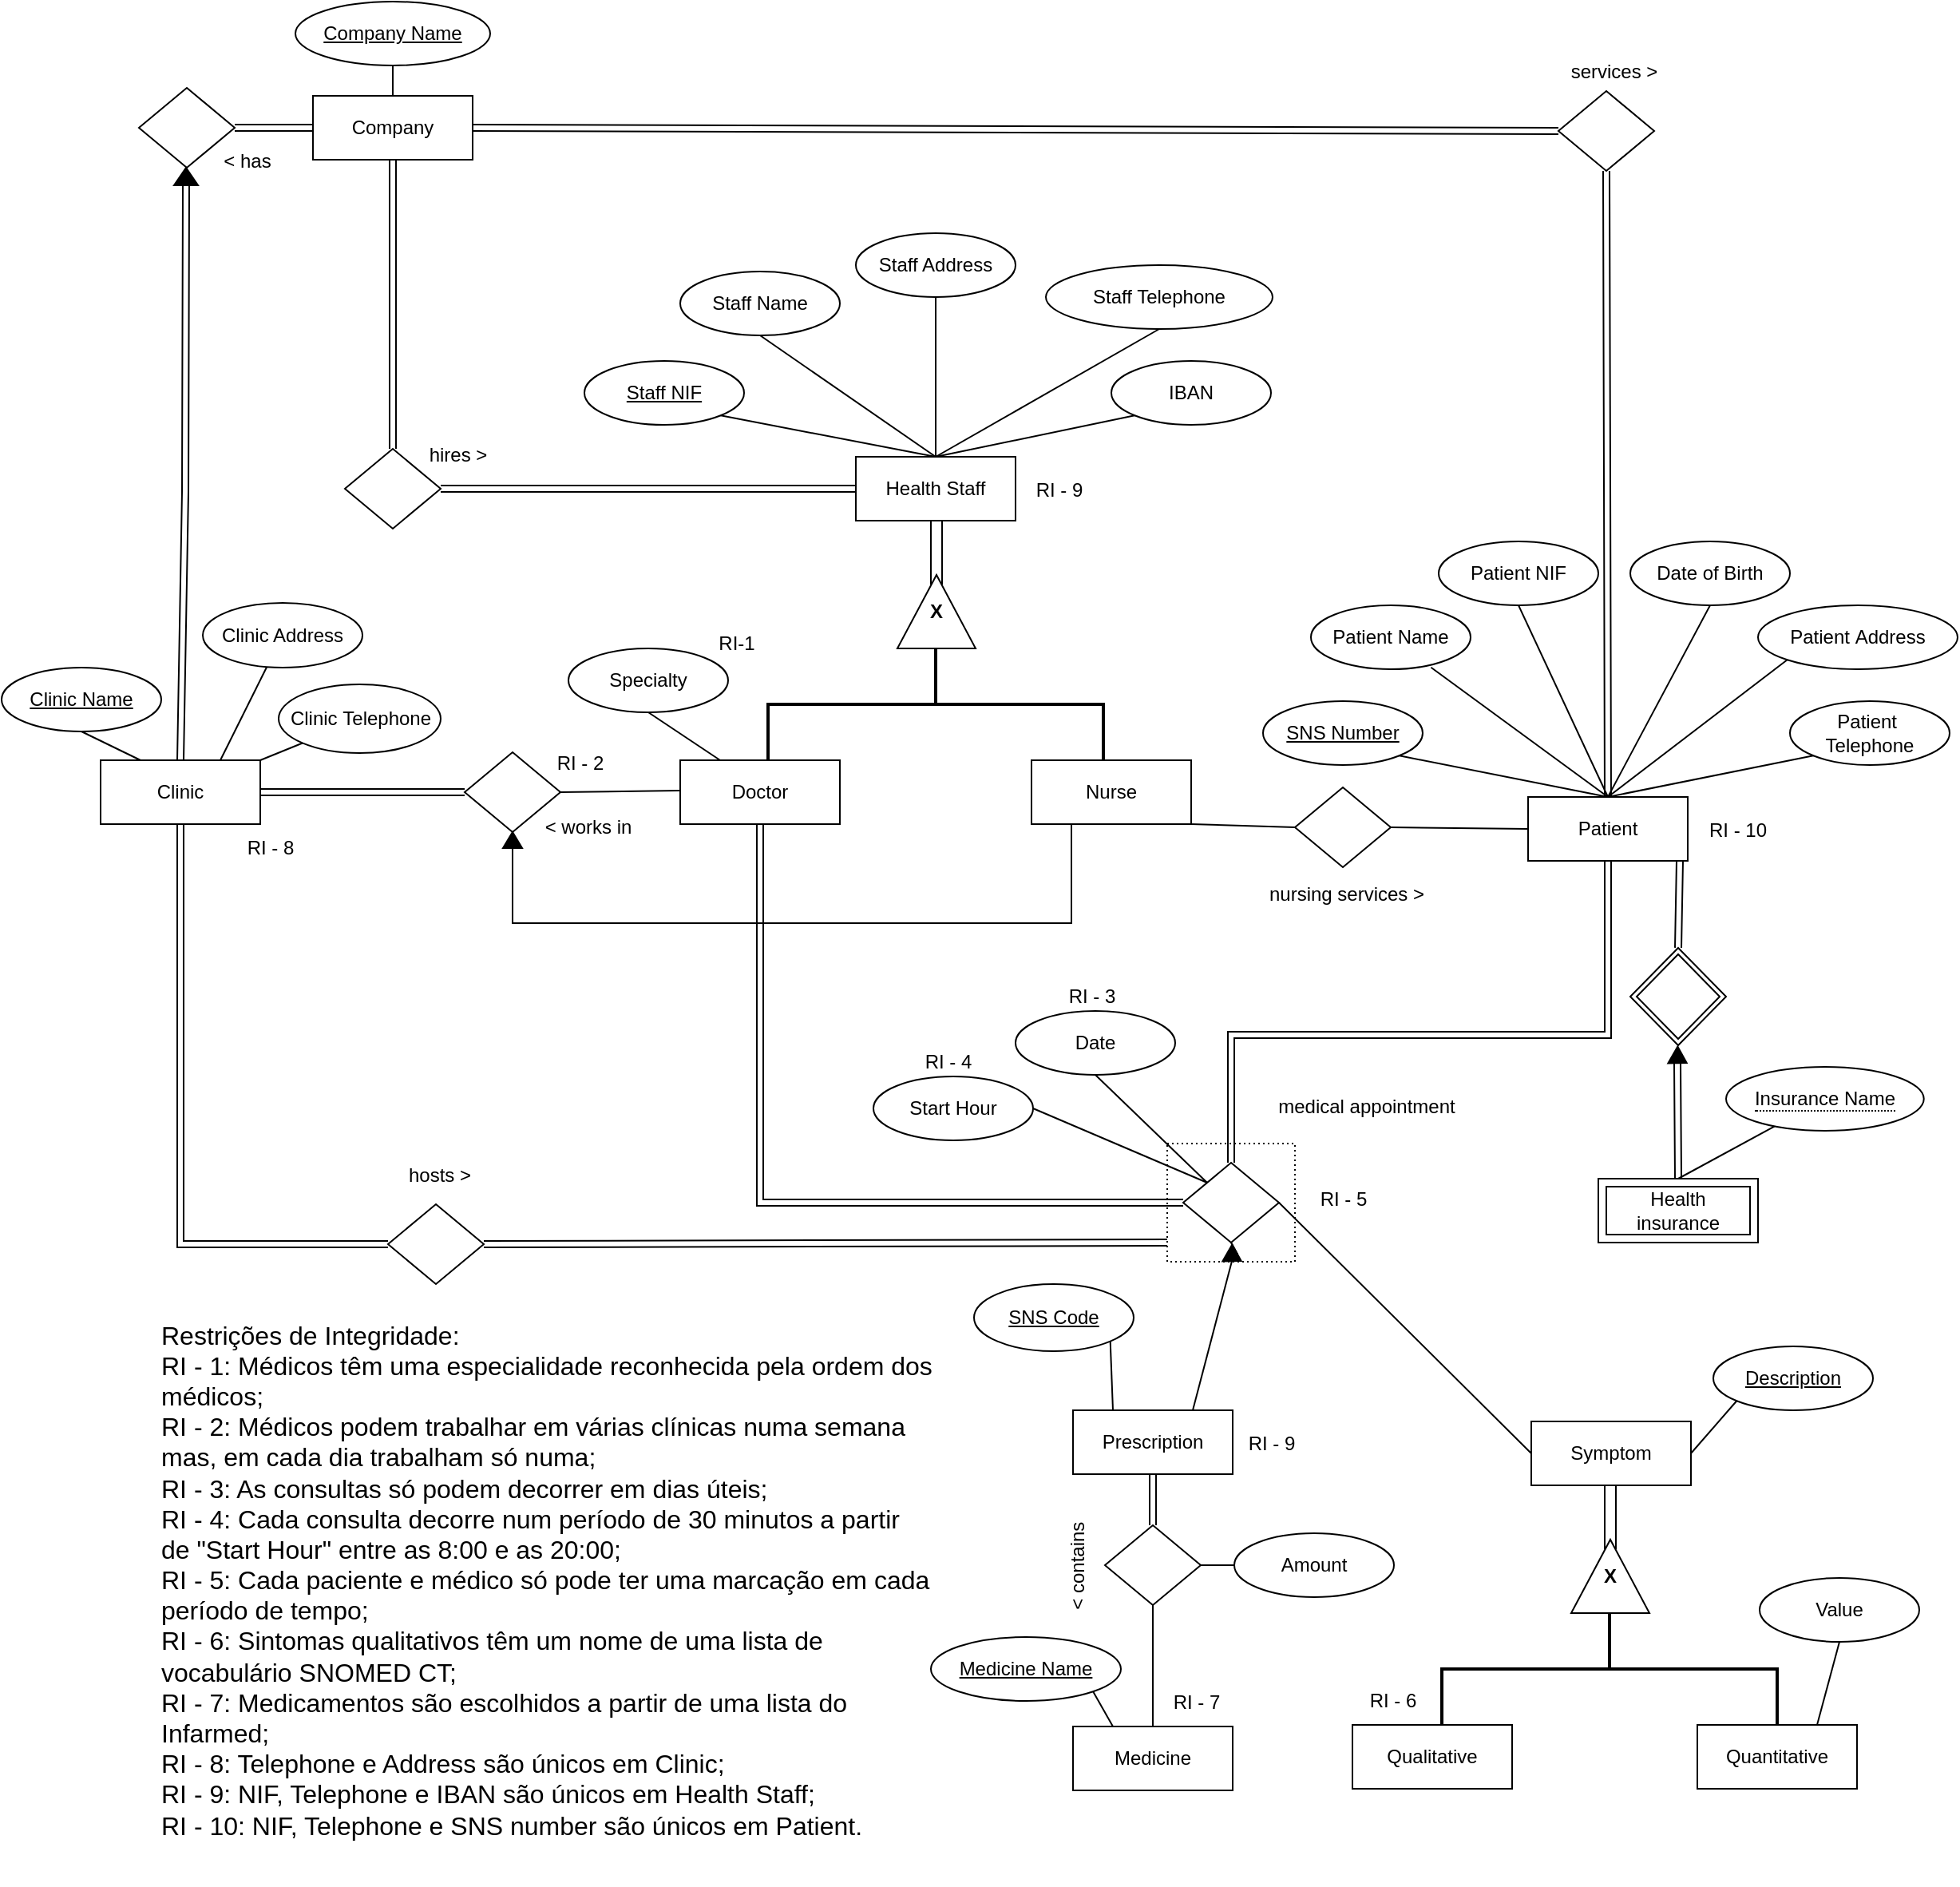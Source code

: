 <mxfile version="24.4.0" type="github">
  <diagram id="C5RBs43oDa-KdzZeNtuy" name="Page-1">
    <mxGraphModel dx="400" dy="665" grid="0" gridSize="10" guides="1" tooltips="1" connect="1" arrows="1" fold="1" page="0" pageScale="1" pageWidth="2336" pageHeight="1654" math="0" shadow="0">
      <root>
        <mxCell id="WIyWlLk6GJQsqaUBKTNV-0" />
        <mxCell id="WIyWlLk6GJQsqaUBKTNV-1" parent="WIyWlLk6GJQsqaUBKTNV-0" />
        <mxCell id="m9jgLpb1DIKgx4cPur0r-12" value="Clinic" style="whiteSpace=wrap;html=1;align=center;" parent="WIyWlLk6GJQsqaUBKTNV-1" vertex="1">
          <mxGeometry x="1082" y="488" width="100" height="40" as="geometry" />
        </mxCell>
        <mxCell id="m9jgLpb1DIKgx4cPur0r-13" value="" style="endArrow=none;html=1;rounded=0;exitX=1;exitY=0;exitDx=0;exitDy=0;entryX=0;entryY=1;entryDx=0;entryDy=0;" parent="WIyWlLk6GJQsqaUBKTNV-1" source="m9jgLpb1DIKgx4cPur0r-12" target="m9jgLpb1DIKgx4cPur0r-14" edge="1">
          <mxGeometry relative="1" as="geometry">
            <mxPoint x="1195" y="583" as="sourcePoint" />
            <mxPoint x="1265" y="583" as="targetPoint" />
          </mxGeometry>
        </mxCell>
        <mxCell id="m9jgLpb1DIKgx4cPur0r-14" value="Clinic&amp;nbsp;&lt;span style=&quot;background-color: initial;&quot;&gt;Telephone&lt;/span&gt;" style="ellipse;whiteSpace=wrap;html=1;align=center;" parent="WIyWlLk6GJQsqaUBKTNV-1" vertex="1">
          <mxGeometry x="1193.5" y="440.5" width="101.5" height="43" as="geometry" />
        </mxCell>
        <mxCell id="m9jgLpb1DIKgx4cPur0r-15" value="" style="endArrow=none;html=1;rounded=0;exitX=0.75;exitY=0;exitDx=0;exitDy=0;" parent="WIyWlLk6GJQsqaUBKTNV-1" source="m9jgLpb1DIKgx4cPur0r-12" target="m9jgLpb1DIKgx4cPur0r-16" edge="1">
          <mxGeometry relative="1" as="geometry">
            <mxPoint x="1125" y="633" as="sourcePoint" />
            <mxPoint x="1205" y="573" as="targetPoint" />
          </mxGeometry>
        </mxCell>
        <mxCell id="m9jgLpb1DIKgx4cPur0r-16" value="Clinic Address" style="ellipse;whiteSpace=wrap;html=1;align=center;" parent="WIyWlLk6GJQsqaUBKTNV-1" vertex="1">
          <mxGeometry x="1146" y="389.5" width="100" height="40.5" as="geometry" />
        </mxCell>
        <mxCell id="m9jgLpb1DIKgx4cPur0r-17" value="&lt;u&gt;Clinic Name&lt;/u&gt;" style="ellipse;whiteSpace=wrap;html=1;align=center;" parent="WIyWlLk6GJQsqaUBKTNV-1" vertex="1">
          <mxGeometry x="1020" y="430" width="100" height="40" as="geometry" />
        </mxCell>
        <mxCell id="m9jgLpb1DIKgx4cPur0r-18" value="" style="endArrow=none;html=1;rounded=0;entryX=0.5;entryY=1;entryDx=0;entryDy=0;exitX=0.25;exitY=0;exitDx=0;exitDy=0;" parent="WIyWlLk6GJQsqaUBKTNV-1" source="m9jgLpb1DIKgx4cPur0r-12" target="m9jgLpb1DIKgx4cPur0r-17" edge="1">
          <mxGeometry relative="1" as="geometry">
            <mxPoint x="1105" y="488" as="sourcePoint" />
            <mxPoint x="1063" y="471" as="targetPoint" />
          </mxGeometry>
        </mxCell>
        <mxCell id="m9jgLpb1DIKgx4cPur0r-20" value="Health Staff" style="whiteSpace=wrap;html=1;align=center;" parent="WIyWlLk6GJQsqaUBKTNV-1" vertex="1">
          <mxGeometry x="1555" y="298" width="100" height="40" as="geometry" />
        </mxCell>
        <mxCell id="m9jgLpb1DIKgx4cPur0r-22" value="" style="endArrow=none;html=1;rounded=0;exitX=1;exitY=1;exitDx=0;exitDy=0;entryX=0.5;entryY=0;entryDx=0;entryDy=0;" parent="WIyWlLk6GJQsqaUBKTNV-1" source="m9jgLpb1DIKgx4cPur0r-27" target="m9jgLpb1DIKgx4cPur0r-20" edge="1">
          <mxGeometry relative="1" as="geometry">
            <mxPoint x="1480.355" y="242.142" as="sourcePoint" />
            <mxPoint x="1845" y="148" as="targetPoint" />
          </mxGeometry>
        </mxCell>
        <mxCell id="m9jgLpb1DIKgx4cPur0r-23" value="Staff Name" style="ellipse;whiteSpace=wrap;html=1;align=center;" parent="WIyWlLk6GJQsqaUBKTNV-1" vertex="1">
          <mxGeometry x="1445" y="182" width="100" height="40" as="geometry" />
        </mxCell>
        <mxCell id="m9jgLpb1DIKgx4cPur0r-24" value="Staff Address" style="ellipse;whiteSpace=wrap;html=1;align=center;" parent="WIyWlLk6GJQsqaUBKTNV-1" vertex="1">
          <mxGeometry x="1555" y="158" width="100" height="40" as="geometry" />
        </mxCell>
        <mxCell id="m9jgLpb1DIKgx4cPur0r-25" value="Staff Telephone" style="ellipse;whiteSpace=wrap;html=1;align=center;" parent="WIyWlLk6GJQsqaUBKTNV-1" vertex="1">
          <mxGeometry x="1674" y="178" width="142" height="40" as="geometry" />
        </mxCell>
        <mxCell id="m9jgLpb1DIKgx4cPur0r-26" value="IBAN" style="ellipse;whiteSpace=wrap;html=1;align=center;" parent="WIyWlLk6GJQsqaUBKTNV-1" vertex="1">
          <mxGeometry x="1715" y="238" width="100" height="40" as="geometry" />
        </mxCell>
        <mxCell id="m9jgLpb1DIKgx4cPur0r-27" value="Staff NIF" style="ellipse;whiteSpace=wrap;html=1;align=center;fontStyle=4;" parent="WIyWlLk6GJQsqaUBKTNV-1" vertex="1">
          <mxGeometry x="1385" y="238" width="100" height="40" as="geometry" />
        </mxCell>
        <mxCell id="m9jgLpb1DIKgx4cPur0r-29" value="" style="endArrow=none;html=1;rounded=0;exitX=0.5;exitY=1;exitDx=0;exitDy=0;entryX=0.5;entryY=0;entryDx=0;entryDy=0;" parent="WIyWlLk6GJQsqaUBKTNV-1" source="m9jgLpb1DIKgx4cPur0r-23" target="m9jgLpb1DIKgx4cPur0r-20" edge="1">
          <mxGeometry relative="1" as="geometry">
            <mxPoint x="1515" y="257.38" as="sourcePoint" />
            <mxPoint x="1675" y="257.38" as="targetPoint" />
          </mxGeometry>
        </mxCell>
        <mxCell id="m9jgLpb1DIKgx4cPur0r-30" value="" style="endArrow=none;html=1;rounded=0;exitX=0.5;exitY=1;exitDx=0;exitDy=0;entryX=0.5;entryY=0;entryDx=0;entryDy=0;" parent="WIyWlLk6GJQsqaUBKTNV-1" source="m9jgLpb1DIKgx4cPur0r-24" target="m9jgLpb1DIKgx4cPur0r-20" edge="1">
          <mxGeometry relative="1" as="geometry">
            <mxPoint x="1685" y="148" as="sourcePoint" />
            <mxPoint x="1845" y="148" as="targetPoint" />
          </mxGeometry>
        </mxCell>
        <mxCell id="m9jgLpb1DIKgx4cPur0r-31" value="" style="endArrow=none;html=1;rounded=0;exitX=0;exitY=1;exitDx=0;exitDy=0;entryX=0.5;entryY=0;entryDx=0;entryDy=0;" parent="WIyWlLk6GJQsqaUBKTNV-1" source="m9jgLpb1DIKgx4cPur0r-26" target="m9jgLpb1DIKgx4cPur0r-20" edge="1">
          <mxGeometry relative="1" as="geometry">
            <mxPoint x="1685" y="148" as="sourcePoint" />
            <mxPoint x="1845" y="148" as="targetPoint" />
          </mxGeometry>
        </mxCell>
        <mxCell id="m9jgLpb1DIKgx4cPur0r-32" value="" style="endArrow=none;html=1;rounded=0;exitX=0.5;exitY=1;exitDx=0;exitDy=0;entryX=0.5;entryY=0;entryDx=0;entryDy=0;" parent="WIyWlLk6GJQsqaUBKTNV-1" source="m9jgLpb1DIKgx4cPur0r-25" target="m9jgLpb1DIKgx4cPur0r-20" edge="1">
          <mxGeometry relative="1" as="geometry">
            <mxPoint x="1685" y="148" as="sourcePoint" />
            <mxPoint x="1845" y="148" as="targetPoint" />
          </mxGeometry>
        </mxCell>
        <mxCell id="m9jgLpb1DIKgx4cPur0r-33" style="edgeStyle=orthogonalEdgeStyle;rounded=0;orthogonalLoop=1;jettySize=auto;html=1;exitX=0.5;exitY=1;exitDx=0;exitDy=0;" parent="WIyWlLk6GJQsqaUBKTNV-1" source="m9jgLpb1DIKgx4cPur0r-26" target="m9jgLpb1DIKgx4cPur0r-26" edge="1">
          <mxGeometry relative="1" as="geometry" />
        </mxCell>
        <mxCell id="m9jgLpb1DIKgx4cPur0r-51" value="" style="endArrow=none;html=1;rounded=0;" parent="WIyWlLk6GJQsqaUBKTNV-1" edge="1">
          <mxGeometry relative="1" as="geometry">
            <mxPoint x="1609" y="338" as="sourcePoint" />
            <mxPoint x="1609" y="378" as="targetPoint" />
          </mxGeometry>
        </mxCell>
        <mxCell id="m9jgLpb1DIKgx4cPur0r-52" value="" style="endArrow=none;html=1;rounded=0;" parent="WIyWlLk6GJQsqaUBKTNV-1" edge="1">
          <mxGeometry relative="1" as="geometry">
            <mxPoint x="1602" y="338" as="sourcePoint" />
            <mxPoint x="1602" y="378" as="targetPoint" />
          </mxGeometry>
        </mxCell>
        <mxCell id="m9jgLpb1DIKgx4cPur0r-53" value="&lt;b&gt;X&lt;/b&gt;" style="triangle;whiteSpace=wrap;html=1;dashed=0;direction=north;labelPosition=center;verticalLabelPosition=middle;align=center;verticalAlign=middle;horizontal=1;" parent="WIyWlLk6GJQsqaUBKTNV-1" vertex="1">
          <mxGeometry x="1581" y="372" width="49" height="46" as="geometry" />
        </mxCell>
        <mxCell id="m9jgLpb1DIKgx4cPur0r-54" value="" style="strokeWidth=2;html=1;shape=mxgraph.flowchart.annotation_2;align=left;labelPosition=right;pointerEvents=1;direction=south;" parent="WIyWlLk6GJQsqaUBKTNV-1" vertex="1">
          <mxGeometry x="1500" y="418" width="210" height="70" as="geometry" />
        </mxCell>
        <mxCell id="m9jgLpb1DIKgx4cPur0r-55" value="Patient" style="whiteSpace=wrap;html=1;align=center;" parent="WIyWlLk6GJQsqaUBKTNV-1" vertex="1">
          <mxGeometry x="1976" y="511" width="100" height="40" as="geometry" />
        </mxCell>
        <mxCell id="m9jgLpb1DIKgx4cPur0r-57" value="SNS Number" style="ellipse;whiteSpace=wrap;html=1;align=center;fontStyle=4;" parent="WIyWlLk6GJQsqaUBKTNV-1" vertex="1">
          <mxGeometry x="1810" y="451" width="100" height="40" as="geometry" />
        </mxCell>
        <mxCell id="m9jgLpb1DIKgx4cPur0r-58" value="Patient Name" style="ellipse;whiteSpace=wrap;html=1;align=center;" parent="WIyWlLk6GJQsqaUBKTNV-1" vertex="1">
          <mxGeometry x="1840" y="391" width="100" height="40" as="geometry" />
        </mxCell>
        <mxCell id="m9jgLpb1DIKgx4cPur0r-59" value="Patient NIF" style="ellipse;whiteSpace=wrap;html=1;align=center;" parent="WIyWlLk6GJQsqaUBKTNV-1" vertex="1">
          <mxGeometry x="1920" y="351" width="100" height="40" as="geometry" />
        </mxCell>
        <mxCell id="m9jgLpb1DIKgx4cPur0r-60" value="Date of Birth" style="ellipse;whiteSpace=wrap;html=1;align=center;" parent="WIyWlLk6GJQsqaUBKTNV-1" vertex="1">
          <mxGeometry x="2040" y="351" width="100" height="40" as="geometry" />
        </mxCell>
        <mxCell id="m9jgLpb1DIKgx4cPur0r-61" value="Patient&amp;nbsp;&lt;span style=&quot;background-color: initial;&quot;&gt;Address&lt;/span&gt;" style="ellipse;whiteSpace=wrap;html=1;align=center;" parent="WIyWlLk6GJQsqaUBKTNV-1" vertex="1">
          <mxGeometry x="2120" y="391" width="125" height="40" as="geometry" />
        </mxCell>
        <mxCell id="m9jgLpb1DIKgx4cPur0r-62" value="Patient&amp;nbsp;&lt;div&gt;Telephone&lt;/div&gt;" style="ellipse;whiteSpace=wrap;html=1;align=center;" parent="WIyWlLk6GJQsqaUBKTNV-1" vertex="1">
          <mxGeometry x="2140" y="451" width="100" height="40" as="geometry" />
        </mxCell>
        <mxCell id="m9jgLpb1DIKgx4cPur0r-63" value="" style="endArrow=none;html=1;rounded=0;exitX=1;exitY=1;exitDx=0;exitDy=0;entryX=0.5;entryY=0;entryDx=0;entryDy=0;" parent="WIyWlLk6GJQsqaUBKTNV-1" source="m9jgLpb1DIKgx4cPur0r-57" target="m9jgLpb1DIKgx4cPur0r-55" edge="1">
          <mxGeometry relative="1" as="geometry">
            <mxPoint x="1905.355" y="485.142" as="sourcePoint" />
            <mxPoint x="2020" y="391" as="targetPoint" />
          </mxGeometry>
        </mxCell>
        <mxCell id="m9jgLpb1DIKgx4cPur0r-64" value="" style="endArrow=none;html=1;rounded=0;exitX=0.752;exitY=0.972;exitDx=0;exitDy=0;exitPerimeter=0;entryX=0.5;entryY=0;entryDx=0;entryDy=0;" parent="WIyWlLk6GJQsqaUBKTNV-1" source="m9jgLpb1DIKgx4cPur0r-58" target="m9jgLpb1DIKgx4cPur0r-55" edge="1">
          <mxGeometry relative="1" as="geometry">
            <mxPoint x="1860" y="391" as="sourcePoint" />
            <mxPoint x="2020" y="391" as="targetPoint" />
          </mxGeometry>
        </mxCell>
        <mxCell id="m9jgLpb1DIKgx4cPur0r-65" value="" style="endArrow=none;html=1;rounded=0;exitX=0.5;exitY=1;exitDx=0;exitDy=0;entryX=0.5;entryY=0;entryDx=0;entryDy=0;" parent="WIyWlLk6GJQsqaUBKTNV-1" source="m9jgLpb1DIKgx4cPur0r-59" target="m9jgLpb1DIKgx4cPur0r-55" edge="1">
          <mxGeometry relative="1" as="geometry">
            <mxPoint x="1860" y="391" as="sourcePoint" />
            <mxPoint x="2020" y="391" as="targetPoint" />
          </mxGeometry>
        </mxCell>
        <mxCell id="m9jgLpb1DIKgx4cPur0r-66" value="" style="endArrow=none;html=1;rounded=0;exitX=0.5;exitY=1;exitDx=0;exitDy=0;entryX=0.5;entryY=0;entryDx=0;entryDy=0;" parent="WIyWlLk6GJQsqaUBKTNV-1" source="m9jgLpb1DIKgx4cPur0r-60" target="m9jgLpb1DIKgx4cPur0r-55" edge="1">
          <mxGeometry relative="1" as="geometry">
            <mxPoint x="1860" y="391" as="sourcePoint" />
            <mxPoint x="2020" y="391" as="targetPoint" />
          </mxGeometry>
        </mxCell>
        <mxCell id="m9jgLpb1DIKgx4cPur0r-69" value="" style="endArrow=none;html=1;rounded=0;entryX=0;entryY=1;entryDx=0;entryDy=0;exitX=0.5;exitY=0;exitDx=0;exitDy=0;" parent="WIyWlLk6GJQsqaUBKTNV-1" source="m9jgLpb1DIKgx4cPur0r-55" target="m9jgLpb1DIKgx4cPur0r-61" edge="1">
          <mxGeometry relative="1" as="geometry">
            <mxPoint x="1860" y="391" as="sourcePoint" />
            <mxPoint x="2020" y="391" as="targetPoint" />
          </mxGeometry>
        </mxCell>
        <mxCell id="m9jgLpb1DIKgx4cPur0r-70" value="" style="endArrow=none;html=1;rounded=0;entryX=0;entryY=1;entryDx=0;entryDy=0;exitX=0.5;exitY=0;exitDx=0;exitDy=0;" parent="WIyWlLk6GJQsqaUBKTNV-1" source="m9jgLpb1DIKgx4cPur0r-55" target="m9jgLpb1DIKgx4cPur0r-62" edge="1">
          <mxGeometry relative="1" as="geometry">
            <mxPoint x="1860" y="391" as="sourcePoint" />
            <mxPoint x="2020" y="391" as="targetPoint" />
          </mxGeometry>
        </mxCell>
        <mxCell id="Ug5Aab7L-ogycdvRvUgF-2" value="Doctor" style="whiteSpace=wrap;html=1;align=center;" parent="WIyWlLk6GJQsqaUBKTNV-1" vertex="1">
          <mxGeometry x="1445" y="488" width="100" height="40" as="geometry" />
        </mxCell>
        <mxCell id="Ug5Aab7L-ogycdvRvUgF-3" value="Specialty" style="ellipse;whiteSpace=wrap;html=1;align=center;" parent="WIyWlLk6GJQsqaUBKTNV-1" vertex="1">
          <mxGeometry x="1375" y="418" width="100" height="40" as="geometry" />
        </mxCell>
        <mxCell id="Ug5Aab7L-ogycdvRvUgF-5" value="" style="endArrow=none;html=1;rounded=0;exitX=0.5;exitY=1;exitDx=0;exitDy=0;entryX=0.25;entryY=0;entryDx=0;entryDy=0;" parent="WIyWlLk6GJQsqaUBKTNV-1" source="Ug5Aab7L-ogycdvRvUgF-3" target="Ug5Aab7L-ogycdvRvUgF-2" edge="1">
          <mxGeometry relative="1" as="geometry">
            <mxPoint x="1685" y="397" as="sourcePoint" />
            <mxPoint x="1845" y="397" as="targetPoint" />
          </mxGeometry>
        </mxCell>
        <mxCell id="Ug5Aab7L-ogycdvRvUgF-6" value="Nurse" style="whiteSpace=wrap;html=1;align=center;" parent="WIyWlLk6GJQsqaUBKTNV-1" vertex="1">
          <mxGeometry x="1665" y="488" width="100" height="40" as="geometry" />
        </mxCell>
        <mxCell id="wnzAmotindl1bWf6jCQL-2" value="" style="endArrow=none;html=1;rounded=0;exitX=0.5;exitY=0;exitDx=0;exitDy=0;" parent="WIyWlLk6GJQsqaUBKTNV-1" source="wnzAmotindl1bWf6jCQL-3" target="wnzAmotindl1bWf6jCQL-4" edge="1">
          <mxGeometry relative="1" as="geometry">
            <mxPoint x="2276.13" y="693.301" as="sourcePoint" />
            <mxPoint x="2330.728" y="678.213" as="targetPoint" />
          </mxGeometry>
        </mxCell>
        <mxCell id="wnzAmotindl1bWf6jCQL-3" value="Health insurance" style="shape=ext;margin=3;double=1;whiteSpace=wrap;html=1;align=center;" parent="WIyWlLk6GJQsqaUBKTNV-1" vertex="1">
          <mxGeometry x="2020" y="750" width="100" height="40" as="geometry" />
        </mxCell>
        <mxCell id="wnzAmotindl1bWf6jCQL-4" value="&lt;span style=&quot;border-bottom: 1px dotted&quot;&gt;Insurance Name&lt;br&gt;&lt;/span&gt;" style="ellipse;whiteSpace=wrap;html=1;align=center;" parent="WIyWlLk6GJQsqaUBKTNV-1" vertex="1">
          <mxGeometry x="2100" y="680" width="123.87" height="40" as="geometry" />
        </mxCell>
        <mxCell id="wnzAmotindl1bWf6jCQL-17" value="&lt;div&gt;Company Name&lt;/div&gt;" style="ellipse;whiteSpace=wrap;html=1;align=center;fontStyle=4;" parent="WIyWlLk6GJQsqaUBKTNV-1" vertex="1">
          <mxGeometry x="1204" y="13" width="122" height="40" as="geometry" />
        </mxCell>
        <mxCell id="wnzAmotindl1bWf6jCQL-19" value="" style="endArrow=none;html=1;rounded=0;exitX=0.5;exitY=1;exitDx=0;exitDy=0;entryX=0.5;entryY=0;entryDx=0;entryDy=0;" parent="WIyWlLk6GJQsqaUBKTNV-1" source="wnzAmotindl1bWf6jCQL-17" target="Ug5Aab7L-ogycdvRvUgF-1" edge="1">
          <mxGeometry relative="1" as="geometry">
            <mxPoint x="1137" y="94" as="sourcePoint" />
            <mxPoint x="1145" y="84" as="targetPoint" />
          </mxGeometry>
        </mxCell>
        <mxCell id="B4XKHxUm8b0waW_bjwol-3" value="" style="shape=rhombus;html=1;dashed=0;whiteSpace=wrap;perimeter=rhombusPerimeter;" parent="WIyWlLk6GJQsqaUBKTNV-1" vertex="1">
          <mxGeometry x="1106" y="67" width="60" height="50" as="geometry" />
        </mxCell>
        <mxCell id="B4XKHxUm8b0waW_bjwol-4" value="&amp;lt; has" style="text;strokeColor=none;align=center;fillColor=none;html=1;verticalAlign=middle;whiteSpace=wrap;rounded=0;" parent="WIyWlLk6GJQsqaUBKTNV-1" vertex="1">
          <mxGeometry x="1144" y="98" width="60" height="30" as="geometry" />
        </mxCell>
        <mxCell id="B4XKHxUm8b0waW_bjwol-6" value="" style="shape=rhombus;html=1;dashed=0;whiteSpace=wrap;perimeter=rhombusPerimeter;" parent="WIyWlLk6GJQsqaUBKTNV-1" vertex="1">
          <mxGeometry x="1235" y="293" width="60" height="50" as="geometry" />
        </mxCell>
        <mxCell id="B4XKHxUm8b0waW_bjwol-10" value="hires &amp;gt;" style="text;strokeColor=none;align=center;fillColor=none;html=1;verticalAlign=middle;whiteSpace=wrap;rounded=0;" parent="WIyWlLk6GJQsqaUBKTNV-1" vertex="1">
          <mxGeometry x="1276" y="282" width="60" height="30" as="geometry" />
        </mxCell>
        <mxCell id="B4XKHxUm8b0waW_bjwol-12" value="" style="endArrow=none;html=1;rounded=0;entryX=1;entryY=1;entryDx=0;entryDy=0;exitX=0;exitY=0.5;exitDx=0;exitDy=0;" parent="WIyWlLk6GJQsqaUBKTNV-1" source="B4XKHxUm8b0waW_bjwol-21" target="Ug5Aab7L-ogycdvRvUgF-6" edge="1">
          <mxGeometry relative="1" as="geometry">
            <mxPoint x="1669" y="600" as="sourcePoint" />
            <mxPoint x="1666" y="538" as="targetPoint" />
            <Array as="points" />
          </mxGeometry>
        </mxCell>
        <mxCell id="B4XKHxUm8b0waW_bjwol-13" value="" style="endArrow=none;html=1;rounded=0;exitX=1;exitY=0.5;exitDx=0;exitDy=0;" parent="WIyWlLk6GJQsqaUBKTNV-1" source="Ug5Aab7L-ogycdvRvUgF-1" edge="1">
          <mxGeometry relative="1" as="geometry">
            <mxPoint x="1265" y="764" as="sourcePoint" />
            <mxPoint x="1245" y="94" as="targetPoint" />
          </mxGeometry>
        </mxCell>
        <mxCell id="B4XKHxUm8b0waW_bjwol-15" value="" style="shape=rhombus;html=1;dashed=0;whiteSpace=wrap;perimeter=rhombusPerimeter;" parent="WIyWlLk6GJQsqaUBKTNV-1" vertex="1">
          <mxGeometry x="1995" y="69" width="60" height="50" as="geometry" />
        </mxCell>
        <mxCell id="B4XKHxUm8b0waW_bjwol-18" value="services &amp;gt;" style="text;strokeColor=none;align=center;fillColor=none;html=1;verticalAlign=middle;whiteSpace=wrap;rounded=0;" parent="WIyWlLk6GJQsqaUBKTNV-1" vertex="1">
          <mxGeometry x="2000" y="42" width="60" height="30" as="geometry" />
        </mxCell>
        <mxCell id="B4XKHxUm8b0waW_bjwol-20" value="" style="endArrow=none;html=1;rounded=0;entryX=0;entryY=0.5;entryDx=0;entryDy=0;exitX=1;exitY=0.5;exitDx=0;exitDy=0;" parent="WIyWlLk6GJQsqaUBKTNV-1" source="B4XKHxUm8b0waW_bjwol-21" target="m9jgLpb1DIKgx4cPur0r-55" edge="1">
          <mxGeometry relative="1" as="geometry">
            <mxPoint x="2297" y="571" as="sourcePoint" />
            <mxPoint x="1943" y="522" as="targetPoint" />
            <Array as="points" />
          </mxGeometry>
        </mxCell>
        <mxCell id="B4XKHxUm8b0waW_bjwol-21" value="" style="shape=rhombus;html=1;dashed=0;whiteSpace=wrap;perimeter=rhombusPerimeter;" parent="WIyWlLk6GJQsqaUBKTNV-1" vertex="1">
          <mxGeometry x="1830" y="505" width="60" height="50" as="geometry" />
        </mxCell>
        <mxCell id="B4XKHxUm8b0waW_bjwol-22" value="nursing services &amp;gt;" style="text;strokeColor=none;align=center;fillColor=none;html=1;verticalAlign=middle;whiteSpace=wrap;rounded=0;" parent="WIyWlLk6GJQsqaUBKTNV-1" vertex="1">
          <mxGeometry x="1807" y="557" width="111" height="30" as="geometry" />
        </mxCell>
        <mxCell id="B4XKHxUm8b0waW_bjwol-23" value="" style="shape=rhombus;html=1;dashed=0;whiteSpace=wrap;perimeter=rhombusPerimeter;" parent="WIyWlLk6GJQsqaUBKTNV-1" vertex="1">
          <mxGeometry x="1760" y="740" width="60" height="50" as="geometry" />
        </mxCell>
        <mxCell id="B4XKHxUm8b0waW_bjwol-25" value="" style="endArrow=none;html=1;rounded=0;exitX=1;exitY=0.5;exitDx=0;exitDy=0;entryX=0;entryY=0.5;entryDx=0;entryDy=0;" parent="WIyWlLk6GJQsqaUBKTNV-1" source="B4XKHxUm8b0waW_bjwol-23" target="B4XKHxUm8b0waW_bjwol-26" edge="1">
          <mxGeometry relative="1" as="geometry">
            <mxPoint x="1740" y="850" as="sourcePoint" />
            <mxPoint x="2280" y="765" as="targetPoint" />
            <Array as="points" />
          </mxGeometry>
        </mxCell>
        <mxCell id="B4XKHxUm8b0waW_bjwol-26" value="Symptom" style="whiteSpace=wrap;html=1;align=center;" parent="WIyWlLk6GJQsqaUBKTNV-1" vertex="1">
          <mxGeometry x="1978" y="902" width="100" height="40" as="geometry" />
        </mxCell>
        <mxCell id="B4XKHxUm8b0waW_bjwol-27" value="" style="endArrow=none;html=1;rounded=0;" parent="WIyWlLk6GJQsqaUBKTNV-1" edge="1">
          <mxGeometry relative="1" as="geometry">
            <mxPoint x="2031" y="942" as="sourcePoint" />
            <mxPoint x="2031" y="982" as="targetPoint" />
          </mxGeometry>
        </mxCell>
        <mxCell id="B4XKHxUm8b0waW_bjwol-28" value="" style="endArrow=none;html=1;rounded=0;" parent="WIyWlLk6GJQsqaUBKTNV-1" edge="1">
          <mxGeometry relative="1" as="geometry">
            <mxPoint x="2024" y="942" as="sourcePoint" />
            <mxPoint x="2024" y="982" as="targetPoint" />
          </mxGeometry>
        </mxCell>
        <mxCell id="B4XKHxUm8b0waW_bjwol-29" value="&lt;b&gt;X&lt;/b&gt;" style="triangle;whiteSpace=wrap;html=1;dashed=0;direction=north;labelPosition=center;verticalLabelPosition=middle;align=center;verticalAlign=middle;horizontal=1;" parent="WIyWlLk6GJQsqaUBKTNV-1" vertex="1">
          <mxGeometry x="2003" y="976" width="49" height="46" as="geometry" />
        </mxCell>
        <mxCell id="B4XKHxUm8b0waW_bjwol-30" value="" style="strokeWidth=2;html=1;shape=mxgraph.flowchart.annotation_2;align=left;labelPosition=right;pointerEvents=1;direction=south;" parent="WIyWlLk6GJQsqaUBKTNV-1" vertex="1">
          <mxGeometry x="1922" y="1022" width="210" height="70" as="geometry" />
        </mxCell>
        <mxCell id="B4XKHxUm8b0waW_bjwol-31" value="Description" style="ellipse;whiteSpace=wrap;html=1;align=center;fontStyle=4;" parent="WIyWlLk6GJQsqaUBKTNV-1" vertex="1">
          <mxGeometry x="2092" y="855" width="100" height="40" as="geometry" />
        </mxCell>
        <mxCell id="B4XKHxUm8b0waW_bjwol-32" value="" style="endArrow=none;html=1;rounded=0;entryX=0;entryY=1;entryDx=0;entryDy=0;exitX=1;exitY=0.5;exitDx=0;exitDy=0;" parent="WIyWlLk6GJQsqaUBKTNV-1" source="B4XKHxUm8b0waW_bjwol-26" target="B4XKHxUm8b0waW_bjwol-31" edge="1">
          <mxGeometry relative="1" as="geometry">
            <mxPoint x="2077" y="917" as="sourcePoint" />
            <mxPoint x="2172" y="1125" as="targetPoint" />
          </mxGeometry>
        </mxCell>
        <mxCell id="B4XKHxUm8b0waW_bjwol-33" value="Qualitative" style="whiteSpace=wrap;html=1;align=center;" parent="WIyWlLk6GJQsqaUBKTNV-1" vertex="1">
          <mxGeometry x="1866" y="1092" width="100" height="40" as="geometry" />
        </mxCell>
        <mxCell id="B4XKHxUm8b0waW_bjwol-34" value="Quantitative" style="whiteSpace=wrap;html=1;align=center;" parent="WIyWlLk6GJQsqaUBKTNV-1" vertex="1">
          <mxGeometry x="2082" y="1092" width="100" height="40" as="geometry" />
        </mxCell>
        <mxCell id="B4XKHxUm8b0waW_bjwol-35" value="Value" style="ellipse;whiteSpace=wrap;html=1;align=center;" parent="WIyWlLk6GJQsqaUBKTNV-1" vertex="1">
          <mxGeometry x="2121" y="1000" width="100" height="40" as="geometry" />
        </mxCell>
        <mxCell id="B4XKHxUm8b0waW_bjwol-36" value="" style="endArrow=none;html=1;rounded=0;entryX=0.5;entryY=1;entryDx=0;entryDy=0;exitX=0.75;exitY=0;exitDx=0;exitDy=0;" parent="WIyWlLk6GJQsqaUBKTNV-1" source="B4XKHxUm8b0waW_bjwol-34" target="B4XKHxUm8b0waW_bjwol-35" edge="1">
          <mxGeometry relative="1" as="geometry">
            <mxPoint x="1986" y="1037" as="sourcePoint" />
            <mxPoint x="2146" y="1037" as="targetPoint" />
          </mxGeometry>
        </mxCell>
        <mxCell id="B4XKHxUm8b0waW_bjwol-37" value="Prescription" style="whiteSpace=wrap;html=1;align=center;" parent="WIyWlLk6GJQsqaUBKTNV-1" vertex="1">
          <mxGeometry x="1691" y="895" width="100" height="40" as="geometry" />
        </mxCell>
        <mxCell id="B4XKHxUm8b0waW_bjwol-38" value="" style="endArrow=none;html=1;rounded=0;exitX=0.75;exitY=0;exitDx=0;exitDy=0;entryX=0.5;entryY=1;entryDx=0;entryDy=0;" parent="WIyWlLk6GJQsqaUBKTNV-1" source="48IB1bZs9oR3gCGl1auz-2" target="B4XKHxUm8b0waW_bjwol-23" edge="1">
          <mxGeometry relative="1" as="geometry">
            <mxPoint x="1892" y="880" as="sourcePoint" />
            <mxPoint x="1822" y="790" as="targetPoint" />
            <Array as="points" />
          </mxGeometry>
        </mxCell>
        <mxCell id="B4XKHxUm8b0waW_bjwol-39" value="SNS Code" style="ellipse;whiteSpace=wrap;html=1;align=center;fontStyle=4;" parent="WIyWlLk6GJQsqaUBKTNV-1" vertex="1">
          <mxGeometry x="1629" y="816" width="100" height="42" as="geometry" />
        </mxCell>
        <mxCell id="B4XKHxUm8b0waW_bjwol-40" value="" style="endArrow=none;html=1;rounded=0;exitX=1;exitY=1;exitDx=0;exitDy=0;entryX=0.25;entryY=0;entryDx=0;entryDy=0;" parent="WIyWlLk6GJQsqaUBKTNV-1" source="B4XKHxUm8b0waW_bjwol-39" target="B4XKHxUm8b0waW_bjwol-37" edge="1">
          <mxGeometry relative="1" as="geometry">
            <mxPoint x="1961" y="1050" as="sourcePoint" />
            <mxPoint x="2121" y="1050" as="targetPoint" />
          </mxGeometry>
        </mxCell>
        <mxCell id="B4XKHxUm8b0waW_bjwol-42" value="" style="shape=rhombus;html=1;dashed=0;whiteSpace=wrap;perimeter=rhombusPerimeter;" parent="WIyWlLk6GJQsqaUBKTNV-1" vertex="1">
          <mxGeometry x="1711" y="967" width="60" height="50" as="geometry" />
        </mxCell>
        <mxCell id="B4XKHxUm8b0waW_bjwol-43" value="" style="endArrow=none;html=1;rounded=0;exitX=0.5;exitY=1;exitDx=0;exitDy=0;" parent="WIyWlLk6GJQsqaUBKTNV-1" source="B4XKHxUm8b0waW_bjwol-42" target="B4XKHxUm8b0waW_bjwol-44" edge="1">
          <mxGeometry relative="1" as="geometry">
            <mxPoint x="1781" y="980" as="sourcePoint" />
            <mxPoint x="1741" y="1060" as="targetPoint" />
          </mxGeometry>
        </mxCell>
        <mxCell id="B4XKHxUm8b0waW_bjwol-44" value="Medicine" style="whiteSpace=wrap;html=1;align=center;" parent="WIyWlLk6GJQsqaUBKTNV-1" vertex="1">
          <mxGeometry x="1691" y="1093" width="100" height="40" as="geometry" />
        </mxCell>
        <mxCell id="B4XKHxUm8b0waW_bjwol-45" value="&amp;nbsp;&amp;lt; contains" style="text;strokeColor=none;align=center;fillColor=none;html=1;verticalAlign=middle;whiteSpace=wrap;rounded=0;rotation=270;" parent="WIyWlLk6GJQsqaUBKTNV-1" vertex="1">
          <mxGeometry x="1659" y="979" width="70" height="30" as="geometry" />
        </mxCell>
        <mxCell id="B4XKHxUm8b0waW_bjwol-46" value="Amount" style="ellipse;whiteSpace=wrap;html=1;align=center;" parent="WIyWlLk6GJQsqaUBKTNV-1" vertex="1">
          <mxGeometry x="1792" y="972" width="100" height="40" as="geometry" />
        </mxCell>
        <mxCell id="B4XKHxUm8b0waW_bjwol-47" value="" style="endArrow=none;html=1;rounded=0;exitX=1;exitY=0.5;exitDx=0;exitDy=0;entryX=0;entryY=0.5;entryDx=0;entryDy=0;" parent="WIyWlLk6GJQsqaUBKTNV-1" source="B4XKHxUm8b0waW_bjwol-42" target="B4XKHxUm8b0waW_bjwol-46" edge="1">
          <mxGeometry relative="1" as="geometry">
            <mxPoint x="1771" y="1030" as="sourcePoint" />
            <mxPoint x="1931" y="1030" as="targetPoint" />
          </mxGeometry>
        </mxCell>
        <mxCell id="B4XKHxUm8b0waW_bjwol-48" value="medical appointment" style="text;strokeColor=none;align=center;fillColor=none;html=1;verticalAlign=middle;whiteSpace=wrap;rounded=0;" parent="WIyWlLk6GJQsqaUBKTNV-1" vertex="1">
          <mxGeometry x="1810" y="690" width="130" height="30" as="geometry" />
        </mxCell>
        <mxCell id="B4XKHxUm8b0waW_bjwol-54" value="" style="endArrow=none;html=1;rounded=0;dashed=1;dashPattern=1 2;" parent="WIyWlLk6GJQsqaUBKTNV-1" edge="1">
          <mxGeometry relative="1" as="geometry">
            <mxPoint x="1750" y="729" as="sourcePoint" />
            <mxPoint x="1830" y="729" as="targetPoint" />
            <Array as="points">
              <mxPoint x="1750" y="802" />
              <mxPoint x="1830" y="802" />
            </Array>
          </mxGeometry>
        </mxCell>
        <mxCell id="B4XKHxUm8b0waW_bjwol-55" value="" style="resizable=0;html=1;whiteSpace=wrap;align=left;verticalAlign=bottom;" parent="B4XKHxUm8b0waW_bjwol-54" connectable="0" vertex="1">
          <mxGeometry x="-1" relative="1" as="geometry" />
        </mxCell>
        <mxCell id="B4XKHxUm8b0waW_bjwol-56" value="" style="resizable=0;html=1;whiteSpace=wrap;align=right;verticalAlign=bottom;" parent="B4XKHxUm8b0waW_bjwol-54" connectable="0" vertex="1">
          <mxGeometry x="1" relative="1" as="geometry" />
        </mxCell>
        <mxCell id="B4XKHxUm8b0waW_bjwol-57" value="" style="endArrow=none;html=1;rounded=0;dashed=1;dashPattern=1 2;" parent="WIyWlLk6GJQsqaUBKTNV-1" edge="1">
          <mxGeometry relative="1" as="geometry">
            <mxPoint x="1750" y="728" as="sourcePoint" />
            <mxPoint x="1830" y="728" as="targetPoint" />
          </mxGeometry>
        </mxCell>
        <mxCell id="B4XKHxUm8b0waW_bjwol-58" value="" style="resizable=0;html=1;whiteSpace=wrap;align=left;verticalAlign=bottom;" parent="B4XKHxUm8b0waW_bjwol-57" connectable="0" vertex="1">
          <mxGeometry x="-1" relative="1" as="geometry" />
        </mxCell>
        <mxCell id="B4XKHxUm8b0waW_bjwol-59" value="" style="resizable=0;html=1;whiteSpace=wrap;align=right;verticalAlign=bottom;" parent="B4XKHxUm8b0waW_bjwol-57" connectable="0" vertex="1">
          <mxGeometry x="1" relative="1" as="geometry" />
        </mxCell>
        <mxCell id="B4XKHxUm8b0waW_bjwol-65" value="Date" style="ellipse;whiteSpace=wrap;html=1;align=center;" parent="WIyWlLk6GJQsqaUBKTNV-1" vertex="1">
          <mxGeometry x="1655" y="645" width="100" height="40" as="geometry" />
        </mxCell>
        <mxCell id="B4XKHxUm8b0waW_bjwol-66" value="Start Hour" style="ellipse;whiteSpace=wrap;html=1;align=center;" parent="WIyWlLk6GJQsqaUBKTNV-1" vertex="1">
          <mxGeometry x="1566" y="686" width="100" height="40" as="geometry" />
        </mxCell>
        <mxCell id="B4XKHxUm8b0waW_bjwol-67" value="" style="endArrow=none;html=1;rounded=0;entryX=1;entryY=0.5;entryDx=0;entryDy=0;exitX=0;exitY=0;exitDx=0;exitDy=0;" parent="WIyWlLk6GJQsqaUBKTNV-1" source="B4XKHxUm8b0waW_bjwol-23" target="B4XKHxUm8b0waW_bjwol-66" edge="1">
          <mxGeometry relative="1" as="geometry">
            <mxPoint x="1810" y="750" as="sourcePoint" />
            <mxPoint x="1970" y="750" as="targetPoint" />
          </mxGeometry>
        </mxCell>
        <mxCell id="B4XKHxUm8b0waW_bjwol-68" value="" style="endArrow=none;html=1;rounded=0;exitX=0;exitY=0;exitDx=0;exitDy=0;entryX=0.5;entryY=1;entryDx=0;entryDy=0;" parent="WIyWlLk6GJQsqaUBKTNV-1" source="B4XKHxUm8b0waW_bjwol-23" target="B4XKHxUm8b0waW_bjwol-65" edge="1">
          <mxGeometry relative="1" as="geometry">
            <mxPoint x="1810" y="750" as="sourcePoint" />
            <mxPoint x="1970" y="750" as="targetPoint" />
          </mxGeometry>
        </mxCell>
        <mxCell id="IjgLaGqV-RNz8sM2G5_5-20" value="" style="endArrow=none;html=1;rounded=0;entryX=0;entryY=0.5;entryDx=0;entryDy=0;exitX=1;exitY=0.5;exitDx=0;exitDy=0;" parent="WIyWlLk6GJQsqaUBKTNV-1" source="IjgLaGqV-RNz8sM2G5_5-24" edge="1">
          <mxGeometry relative="1" as="geometry">
            <mxPoint x="1286" y="507" as="sourcePoint" />
            <mxPoint x="1445" y="507" as="targetPoint" />
          </mxGeometry>
        </mxCell>
        <mxCell id="IjgLaGqV-RNz8sM2G5_5-23" value="" style="endArrow=none;html=1;rounded=0;exitX=0;exitY=0.5;exitDx=0;exitDy=0;entryX=0.25;entryY=1;entryDx=0;entryDy=0;" parent="WIyWlLk6GJQsqaUBKTNV-1" source="IjgLaGqV-RNz8sM2G5_5-32" target="Ug5Aab7L-ogycdvRvUgF-6" edge="1">
          <mxGeometry relative="1" as="geometry">
            <mxPoint x="1256" y="590" as="sourcePoint" />
            <mxPoint x="1606" y="590" as="targetPoint" />
            <Array as="points">
              <mxPoint x="1340" y="590" />
              <mxPoint x="1690" y="590" />
            </Array>
          </mxGeometry>
        </mxCell>
        <mxCell id="IjgLaGqV-RNz8sM2G5_5-24" value="" style="shape=rhombus;html=1;dashed=0;whiteSpace=wrap;perimeter=rhombusPerimeter;" parent="WIyWlLk6GJQsqaUBKTNV-1" vertex="1">
          <mxGeometry x="1310" y="483" width="60" height="50" as="geometry" />
        </mxCell>
        <mxCell id="IjgLaGqV-RNz8sM2G5_5-27" value="&amp;lt; works in" style="text;html=1;align=center;verticalAlign=middle;resizable=0;points=[];autosize=1;strokeColor=none;fillColor=none;" parent="WIyWlLk6GJQsqaUBKTNV-1" vertex="1">
          <mxGeometry x="1347" y="515" width="80" height="30" as="geometry" />
        </mxCell>
        <mxCell id="IjgLaGqV-RNz8sM2G5_5-32" value="" style="triangle;whiteSpace=wrap;html=1;rotation=-90;fillColor=#000000;" parent="WIyWlLk6GJQsqaUBKTNV-1" vertex="1">
          <mxGeometry x="1335" y="532" width="10" height="12" as="geometry" />
        </mxCell>
        <mxCell id="IjgLaGqV-RNz8sM2G5_5-40" value="" style="shape=link;html=1;rounded=0;entryX=0;entryY=0.5;entryDx=0;entryDy=0;" parent="WIyWlLk6GJQsqaUBKTNV-1" target="DIfjxxpeBm34ElhHOMep-3" edge="1">
          <mxGeometry relative="1" as="geometry">
            <mxPoint x="2071" y="551" as="sourcePoint" />
            <mxPoint x="2079.12" y="597.575" as="targetPoint" />
            <Array as="points" />
          </mxGeometry>
        </mxCell>
        <mxCell id="IjgLaGqV-RNz8sM2G5_5-43" value="" style="shape=link;html=1;rounded=0;exitX=0;exitY=0.5;exitDx=0;exitDy=0;entryX=0.5;entryY=0;entryDx=0;entryDy=0;" parent="WIyWlLk6GJQsqaUBKTNV-1" source="IjgLaGqV-RNz8sM2G5_5-16" target="m9jgLpb1DIKgx4cPur0r-12" edge="1">
          <mxGeometry relative="1" as="geometry">
            <mxPoint x="812" y="107" as="sourcePoint" />
            <mxPoint x="985" y="508" as="targetPoint" />
            <Array as="points">
              <mxPoint x="1135" y="320" />
            </Array>
          </mxGeometry>
        </mxCell>
        <mxCell id="jm6a07xHTlRLZ0ycuueC-0" value="&lt;div style=&quot;text-align: left; font-size: 16px;&quot;&gt;&lt;font style=&quot;font-size: 16px;&quot;&gt;&lt;br&gt;&lt;/font&gt;&lt;/div&gt;&lt;div style=&quot;text-align: left; font-size: 16px;&quot;&gt;&lt;span style=&quot;background-color: initial;&quot;&gt;&lt;font style=&quot;font-size: 16px;&quot;&gt;Restrições de Integridade:&lt;/font&gt;&lt;/span&gt;&lt;/div&gt;&lt;div style=&quot;font-size: 16px;&quot;&gt;&lt;div style=&quot;text-align: left;&quot;&gt;&lt;font style=&quot;font-size: 16px;&quot;&gt;&lt;span style=&quot;background-color: initial;&quot;&gt;RI - 1: Médicos têm uma especialidade&amp;nbsp;&lt;/span&gt;&lt;span style=&quot;background-color: initial;&quot;&gt;reconhecida pela ordem dos médicos;&lt;/span&gt;&lt;/font&gt;&lt;/div&gt;&lt;div style=&quot;text-align: left;&quot;&gt;&lt;span style=&quot;background-color: initial;&quot;&gt;&lt;font style=&quot;font-size: 16px;&quot;&gt;RI - 2: Médicos podem trabalhar em várias clínicas numa semana mas, em cada dia trabalham só numa;&lt;/font&gt;&lt;/span&gt;&lt;/div&gt;&lt;div style=&quot;text-align: left;&quot;&gt;&lt;span style=&quot;background-color: initial;&quot;&gt;&lt;font style=&quot;font-size: 16px;&quot;&gt;RI - 3: As consultas só podem decorrer em dias úteis;&lt;/font&gt;&lt;/span&gt;&lt;/div&gt;&lt;div&gt;&lt;div style=&quot;text-align: left;&quot;&gt;&lt;font style=&quot;font-size: 16px;&quot;&gt;RI - 4: Cada consulta decorre num período de 30 minutos a partir de &quot;Start Hour&quot;&amp;nbsp;&lt;span style=&quot;background-color: initial;&quot;&gt;entre as 8:00 e as 20:00;&lt;/span&gt;&lt;/font&gt;&lt;/div&gt;&lt;div style=&quot;text-align: left;&quot;&gt;&lt;font style=&quot;font-size: 16px;&quot;&gt;RI - 5: Cada paciente e médico só pode ter uma marcação em cada período de tempo;&lt;/font&gt;&lt;/div&gt;&lt;div style=&quot;text-align: left;&quot;&gt;&lt;font style=&quot;font-size: 16px;&quot;&gt;RI - 6:&amp;nbsp;&lt;span style=&quot;background-color: initial;&quot;&gt;Sintomas&amp;nbsp;qualitativos têm um nome de&amp;nbsp;&lt;/span&gt;&lt;span style=&quot;background-color: initial;&quot;&gt;uma lista de vocabulário SNOMED CT;&lt;/span&gt;&lt;/font&gt;&lt;/div&gt;&lt;/div&gt;&lt;/div&gt;&lt;div style=&quot;text-align: left; font-size: 16px;&quot;&gt;&lt;font style=&quot;font-size: 16px;&quot;&gt;&lt;span style=&quot;background-color: initial;&quot;&gt;RI - 7: M&lt;/span&gt;&lt;span style=&quot;background-color: initial; text-align: center;&quot;&gt;edicamentos são escolhidos a partir de uma lista do Infarmed;&lt;/span&gt;&lt;/font&gt;&lt;/div&gt;&lt;div style=&quot;text-align: left; font-size: 16px;&quot;&gt;&lt;span style=&quot;background-color: initial;&quot;&gt;&lt;font style=&quot;font-size: 16px;&quot;&gt;RI - 8: Telephone e Address são únicos em Clinic;&lt;/font&gt;&lt;/span&gt;&lt;/div&gt;&lt;div style=&quot;text-align: left; font-size: 16px;&quot;&gt;&lt;span style=&quot;background-color: initial;&quot;&gt;&lt;font style=&quot;font-size: 16px;&quot;&gt;RI - 9: NIF, Telephone e IBAN são únicos em Health Staff;&lt;/font&gt;&lt;/span&gt;&lt;/div&gt;&lt;div style=&quot;text-align: left; font-size: 16px;&quot;&gt;&lt;div style=&quot;text-align: left;&quot;&gt;&lt;span style=&quot;background-color: initial;&quot;&gt;&lt;font style=&quot;font-size: 16px;&quot;&gt;RI - 10: NIF, Telephone e SNS number são únicos em Patient.&lt;/font&gt;&lt;/span&gt;&lt;/div&gt;&lt;/div&gt;&lt;div style=&quot;text-align: left;&quot;&gt;&lt;span style=&quot;background-color: initial;&quot;&gt;&lt;br&gt;&lt;/span&gt;&lt;/div&gt;&lt;div style=&quot;text-align: left;&quot;&gt;&lt;span style=&quot;background-color: initial;&quot;&gt;&lt;br&gt;&lt;/span&gt;&lt;/div&gt;" style="text;strokeColor=none;align=center;fillColor=none;html=1;verticalAlign=middle;whiteSpace=wrap;rounded=0;" parent="WIyWlLk6GJQsqaUBKTNV-1" vertex="1">
          <mxGeometry x="1119" y="833" width="486" height="345" as="geometry" />
        </mxCell>
        <mxCell id="jm6a07xHTlRLZ0ycuueC-1" value="Medicine Name" style="ellipse;whiteSpace=wrap;html=1;align=center;fontStyle=4;" parent="WIyWlLk6GJQsqaUBKTNV-1" vertex="1">
          <mxGeometry x="1602" y="1037" width="119" height="40" as="geometry" />
        </mxCell>
        <mxCell id="jm6a07xHTlRLZ0ycuueC-2" value="" style="endArrow=none;html=1;rounded=0;exitX=1;exitY=1;exitDx=0;exitDy=0;entryX=0.25;entryY=0;entryDx=0;entryDy=0;" parent="WIyWlLk6GJQsqaUBKTNV-1" source="jm6a07xHTlRLZ0ycuueC-1" target="B4XKHxUm8b0waW_bjwol-44" edge="1">
          <mxGeometry relative="1" as="geometry">
            <mxPoint x="1681" y="1020" as="sourcePoint" />
            <mxPoint x="1841" y="1020" as="targetPoint" />
          </mxGeometry>
        </mxCell>
        <mxCell id="CQiO0zF6Q8Tx_IdA4bHp-3" value="" style="shape=link;html=1;rounded=0;entryX=0.5;entryY=0;entryDx=0;entryDy=0;" parent="WIyWlLk6GJQsqaUBKTNV-1" source="B4XKHxUm8b0waW_bjwol-37" target="B4XKHxUm8b0waW_bjwol-42" edge="1">
          <mxGeometry relative="1" as="geometry">
            <mxPoint x="1621" y="980" as="sourcePoint" />
            <mxPoint x="1781" y="980" as="targetPoint" />
          </mxGeometry>
        </mxCell>
        <mxCell id="CQiO0zF6Q8Tx_IdA4bHp-4" value="" style="resizable=0;html=1;whiteSpace=wrap;align=right;verticalAlign=bottom;" parent="CQiO0zF6Q8Tx_IdA4bHp-3" connectable="0" vertex="1">
          <mxGeometry x="1" relative="1" as="geometry" />
        </mxCell>
        <mxCell id="SFy1H3z6jbO-ufePMQXo-0" value="" style="shape=link;html=1;rounded=0;exitX=0.5;exitY=1;exitDx=0;exitDy=0;entryX=0.5;entryY=0;entryDx=0;entryDy=0;" parent="WIyWlLk6GJQsqaUBKTNV-1" source="Ug5Aab7L-ogycdvRvUgF-1" target="B4XKHxUm8b0waW_bjwol-6" edge="1">
          <mxGeometry relative="1" as="geometry">
            <mxPoint x="1295" y="200" as="sourcePoint" />
            <mxPoint x="1455" y="200" as="targetPoint" />
          </mxGeometry>
        </mxCell>
        <mxCell id="SFy1H3z6jbO-ufePMQXo-7" value="" style="shape=link;html=1;rounded=0;exitX=1;exitY=0.5;exitDx=0;exitDy=0;entryX=0;entryY=0.5;entryDx=0;entryDy=0;" parent="WIyWlLk6GJQsqaUBKTNV-1" source="B4XKHxUm8b0waW_bjwol-3" target="Ug5Aab7L-ogycdvRvUgF-1" edge="1">
          <mxGeometry relative="1" as="geometry">
            <mxPoint x="1205" y="234" as="sourcePoint" />
            <mxPoint x="1365" y="234" as="targetPoint" />
          </mxGeometry>
        </mxCell>
        <mxCell id="IjgLaGqV-RNz8sM2G5_5-16" value="" style="triangle;whiteSpace=wrap;html=1;rotation=-90;fillColor=#000000;" parent="WIyWlLk6GJQsqaUBKTNV-1" vertex="1">
          <mxGeometry x="1130" y="115" width="11" height="15" as="geometry" />
        </mxCell>
        <mxCell id="SFy1H3z6jbO-ufePMQXo-12" value="" style="shape=link;html=1;rounded=0;entryX=0.5;entryY=1;entryDx=0;entryDy=0;exitX=0.5;exitY=0;exitDx=0;exitDy=0;" parent="WIyWlLk6GJQsqaUBKTNV-1" source="B4XKHxUm8b0waW_bjwol-23" target="m9jgLpb1DIKgx4cPur0r-55" edge="1">
          <mxGeometry relative="1" as="geometry">
            <mxPoint x="1790" y="720" as="sourcePoint" />
            <mxPoint x="2170" y="560" as="targetPoint" />
            <Array as="points">
              <mxPoint x="1790" y="660" />
              <mxPoint x="2026" y="660" />
            </Array>
          </mxGeometry>
        </mxCell>
        <mxCell id="SFy1H3z6jbO-ufePMQXo-14" value="" style="shape=link;html=1;rounded=0;exitX=0.5;exitY=1;exitDx=0;exitDy=0;entryX=0;entryY=0.5;entryDx=0;entryDy=0;" parent="WIyWlLk6GJQsqaUBKTNV-1" source="Ug5Aab7L-ogycdvRvUgF-2" target="B4XKHxUm8b0waW_bjwol-23" edge="1">
          <mxGeometry relative="1" as="geometry">
            <mxPoint x="1420" y="620" as="sourcePoint" />
            <mxPoint x="1580" y="620" as="targetPoint" />
            <Array as="points">
              <mxPoint x="1495" y="765" />
            </Array>
          </mxGeometry>
        </mxCell>
        <mxCell id="SFy1H3z6jbO-ufePMQXo-15" value="" style="resizable=0;html=1;whiteSpace=wrap;align=right;verticalAlign=bottom;" parent="SFy1H3z6jbO-ufePMQXo-14" connectable="0" vertex="1">
          <mxGeometry x="1" relative="1" as="geometry" />
        </mxCell>
        <mxCell id="SFy1H3z6jbO-ufePMQXo-16" value="" style="shape=link;html=1;rounded=0;exitX=0.5;exitY=1;exitDx=0;exitDy=0;entryX=0;entryY=0.5;entryDx=0;entryDy=0;" parent="WIyWlLk6GJQsqaUBKTNV-1" source="m9jgLpb1DIKgx4cPur0r-12" target="SFy1H3z6jbO-ufePMQXo-18" edge="1">
          <mxGeometry relative="1" as="geometry">
            <mxPoint x="1415" y="640" as="sourcePoint" />
            <mxPoint x="1795" y="790" as="targetPoint" />
            <Array as="points">
              <mxPoint x="1132" y="791" />
            </Array>
          </mxGeometry>
        </mxCell>
        <mxCell id="SFy1H3z6jbO-ufePMQXo-18" value="" style="shape=rhombus;html=1;dashed=0;whiteSpace=wrap;perimeter=rhombusPerimeter;" parent="WIyWlLk6GJQsqaUBKTNV-1" vertex="1">
          <mxGeometry x="1262" y="766" width="60" height="50" as="geometry" />
        </mxCell>
        <mxCell id="SFy1H3z6jbO-ufePMQXo-20" value="" style="shape=link;html=1;rounded=0;exitX=1;exitY=0.5;exitDx=0;exitDy=0;" parent="WIyWlLk6GJQsqaUBKTNV-1" source="SFy1H3z6jbO-ufePMQXo-18" edge="1">
          <mxGeometry relative="1" as="geometry">
            <mxPoint x="1330" y="710" as="sourcePoint" />
            <mxPoint x="1750" y="790" as="targetPoint" />
          </mxGeometry>
        </mxCell>
        <mxCell id="SFy1H3z6jbO-ufePMQXo-22" value="hosts &amp;gt;" style="text;html=1;align=center;verticalAlign=middle;resizable=0;points=[];autosize=1;strokeColor=none;fillColor=none;" parent="WIyWlLk6GJQsqaUBKTNV-1" vertex="1">
          <mxGeometry x="1264" y="733" width="60" height="30" as="geometry" />
        </mxCell>
        <mxCell id="SFy1H3z6jbO-ufePMQXo-25" value="" style="shape=link;html=1;rounded=0;exitX=1;exitY=0.5;exitDx=0;exitDy=0;entryX=0;entryY=0.5;entryDx=0;entryDy=0;" parent="WIyWlLk6GJQsqaUBKTNV-1" source="m9jgLpb1DIKgx4cPur0r-12" target="IjgLaGqV-RNz8sM2G5_5-24" edge="1">
          <mxGeometry relative="1" as="geometry">
            <mxPoint x="1170" y="400" as="sourcePoint" />
            <mxPoint x="1330" y="400" as="targetPoint" />
          </mxGeometry>
        </mxCell>
        <mxCell id="_w2FdFG-zxgjtAR9CfnY-0" value="" style="shape=link;html=1;rounded=0;entryX=0.5;entryY=0;entryDx=0;entryDy=0;exitX=0.5;exitY=1;exitDx=0;exitDy=0;" parent="WIyWlLk6GJQsqaUBKTNV-1" source="_w2FdFG-zxgjtAR9CfnY-2" target="wnzAmotindl1bWf6jCQL-3" edge="1">
          <mxGeometry relative="1" as="geometry">
            <mxPoint x="2124" y="668" as="sourcePoint" />
            <mxPoint x="2024" y="638" as="targetPoint" />
          </mxGeometry>
        </mxCell>
        <mxCell id="_w2FdFG-zxgjtAR9CfnY-2" value="" style="triangle;whiteSpace=wrap;html=1;rotation=-60;fillColor=#000000;direction=south;" parent="WIyWlLk6GJQsqaUBKTNV-1" vertex="1">
          <mxGeometry x="2065" y="670" width="12" height="10" as="geometry" />
        </mxCell>
        <mxCell id="DIfjxxpeBm34ElhHOMep-3" value="" style="shape=rhombus;double=1;perimeter=rhombusPerimeter;whiteSpace=wrap;html=1;align=center;direction=south;" parent="WIyWlLk6GJQsqaUBKTNV-1" vertex="1">
          <mxGeometry x="2040" y="605.47" width="60" height="61.05" as="geometry" />
        </mxCell>
        <mxCell id="DIfjxxpeBm34ElhHOMep-6" value="" style="endArrow=none;html=1;rounded=0;" parent="WIyWlLk6GJQsqaUBKTNV-1" target="Ug5Aab7L-ogycdvRvUgF-1" edge="1">
          <mxGeometry relative="1" as="geometry">
            <mxPoint x="1245" y="94" as="sourcePoint" />
            <mxPoint x="2040" y="94" as="targetPoint" />
          </mxGeometry>
        </mxCell>
        <mxCell id="Ug5Aab7L-ogycdvRvUgF-1" value="Company" style="whiteSpace=wrap;html=1;align=center;" parent="WIyWlLk6GJQsqaUBKTNV-1" vertex="1">
          <mxGeometry x="1215" y="72" width="100" height="40" as="geometry" />
        </mxCell>
        <mxCell id="Vh36rG5NA8E54AXmx6I6-0" value="&lt;div&gt;RI-1&lt;/div&gt;" style="text;html=1;align=center;verticalAlign=middle;resizable=0;points=[];autosize=1;strokeColor=none;fillColor=none;" parent="WIyWlLk6GJQsqaUBKTNV-1" vertex="1">
          <mxGeometry x="1455" y="400" width="50" height="30" as="geometry" />
        </mxCell>
        <mxCell id="Vh36rG5NA8E54AXmx6I6-1" value="RI - 2" style="text;html=1;align=center;verticalAlign=middle;resizable=0;points=[];autosize=1;strokeColor=none;fillColor=none;" parent="WIyWlLk6GJQsqaUBKTNV-1" vertex="1">
          <mxGeometry x="1357" y="475" width="50" height="30" as="geometry" />
        </mxCell>
        <mxCell id="Vh36rG5NA8E54AXmx6I6-2" value="&lt;div&gt;RI - 5&lt;/div&gt;" style="text;html=1;align=center;verticalAlign=middle;resizable=0;points=[];autosize=1;strokeColor=none;fillColor=none;" parent="WIyWlLk6GJQsqaUBKTNV-1" vertex="1">
          <mxGeometry x="1836" y="750" width="47" height="26" as="geometry" />
        </mxCell>
        <mxCell id="Vh36rG5NA8E54AXmx6I6-3" value="RI - 6" style="text;html=1;align=center;verticalAlign=middle;resizable=0;points=[];autosize=1;strokeColor=none;fillColor=none;" parent="WIyWlLk6GJQsqaUBKTNV-1" vertex="1">
          <mxGeometry x="1867" y="1064" width="47" height="26" as="geometry" />
        </mxCell>
        <mxCell id="Vh36rG5NA8E54AXmx6I6-5" value="RI - 7" style="text;html=1;align=center;verticalAlign=middle;resizable=0;points=[];autosize=1;strokeColor=none;fillColor=none;" parent="WIyWlLk6GJQsqaUBKTNV-1" vertex="1">
          <mxGeometry x="1744" y="1065" width="47" height="26" as="geometry" />
        </mxCell>
        <mxCell id="_BqhS-hAI8EpcfWpUssP-0" value="RI - 9" style="text;html=1;align=center;verticalAlign=middle;resizable=0;points=[];autosize=1;strokeColor=none;fillColor=none;" parent="WIyWlLk6GJQsqaUBKTNV-1" vertex="1">
          <mxGeometry x="1790" y="901" width="50" height="30" as="geometry" />
        </mxCell>
        <mxCell id="_BqhS-hAI8EpcfWpUssP-1" value="&lt;div&gt;RI - 8&lt;/div&gt;" style="text;html=1;align=center;verticalAlign=middle;resizable=0;points=[];autosize=1;strokeColor=none;fillColor=none;" parent="WIyWlLk6GJQsqaUBKTNV-1" vertex="1">
          <mxGeometry x="1164" y="530" width="47" height="26" as="geometry" />
        </mxCell>
        <mxCell id="_BqhS-hAI8EpcfWpUssP-2" value="&lt;div style=&quot;text-align: left;&quot;&gt;RI - 9&lt;/div&gt;" style="text;html=1;align=center;verticalAlign=middle;resizable=0;points=[];autosize=1;strokeColor=none;fillColor=none;" parent="WIyWlLk6GJQsqaUBKTNV-1" vertex="1">
          <mxGeometry x="1658" y="306" width="47" height="26" as="geometry" />
        </mxCell>
        <mxCell id="_BqhS-hAI8EpcfWpUssP-3" value="&lt;div style=&quot;text-align: left;&quot;&gt;RI - 10&lt;/div&gt;" style="text;html=1;align=center;verticalAlign=middle;resizable=0;points=[];autosize=1;strokeColor=none;fillColor=none;" parent="WIyWlLk6GJQsqaUBKTNV-1" vertex="1">
          <mxGeometry x="2080" y="519" width="54" height="26" as="geometry" />
        </mxCell>
        <mxCell id="48IB1bZs9oR3gCGl1auz-0" value="RI - 3" style="text;strokeColor=none;align=center;fillColor=none;html=1;verticalAlign=middle;whiteSpace=wrap;rounded=0;" vertex="1" parent="WIyWlLk6GJQsqaUBKTNV-1">
          <mxGeometry x="1673" y="621" width="60" height="30" as="geometry" />
        </mxCell>
        <mxCell id="48IB1bZs9oR3gCGl1auz-1" value="RI - 4" style="text;strokeColor=none;align=center;fillColor=none;html=1;verticalAlign=middle;whiteSpace=wrap;rounded=0;" vertex="1" parent="WIyWlLk6GJQsqaUBKTNV-1">
          <mxGeometry x="1583" y="662" width="60" height="30" as="geometry" />
        </mxCell>
        <mxCell id="48IB1bZs9oR3gCGl1auz-3" value="" style="endArrow=none;html=1;rounded=0;exitX=0.75;exitY=0;exitDx=0;exitDy=0;entryX=0.5;entryY=1;entryDx=0;entryDy=0;" edge="1" parent="WIyWlLk6GJQsqaUBKTNV-1" source="B4XKHxUm8b0waW_bjwol-37" target="48IB1bZs9oR3gCGl1auz-2">
          <mxGeometry relative="1" as="geometry">
            <mxPoint x="1766" y="895" as="sourcePoint" />
            <mxPoint x="1790" y="790" as="targetPoint" />
            <Array as="points" />
          </mxGeometry>
        </mxCell>
        <mxCell id="48IB1bZs9oR3gCGl1auz-2" value="" style="triangle;whiteSpace=wrap;html=1;rotation=-60;fillColor=#000000;direction=south;" vertex="1" parent="WIyWlLk6GJQsqaUBKTNV-1">
          <mxGeometry x="1786" y="794" width="12" height="10" as="geometry" />
        </mxCell>
        <mxCell id="48IB1bZs9oR3gCGl1auz-4" value="" style="shape=link;html=1;rounded=0;exitX=1;exitY=0.5;exitDx=0;exitDy=0;entryX=0;entryY=0.5;entryDx=0;entryDy=0;" edge="1" parent="WIyWlLk6GJQsqaUBKTNV-1" source="B4XKHxUm8b0waW_bjwol-6" target="m9jgLpb1DIKgx4cPur0r-20">
          <mxGeometry relative="1" as="geometry">
            <mxPoint x="1443" y="371" as="sourcePoint" />
            <mxPoint x="1603" y="371" as="targetPoint" />
          </mxGeometry>
        </mxCell>
        <mxCell id="48IB1bZs9oR3gCGl1auz-5" value="" style="resizable=0;html=1;whiteSpace=wrap;align=right;verticalAlign=bottom;" connectable="0" vertex="1" parent="48IB1bZs9oR3gCGl1auz-4">
          <mxGeometry x="1" relative="1" as="geometry" />
        </mxCell>
        <mxCell id="48IB1bZs9oR3gCGl1auz-7" value="" style="shape=link;html=1;rounded=0;exitX=1;exitY=0.5;exitDx=0;exitDy=0;entryX=0;entryY=0.5;entryDx=0;entryDy=0;" edge="1" parent="WIyWlLk6GJQsqaUBKTNV-1" source="Ug5Aab7L-ogycdvRvUgF-1" target="B4XKHxUm8b0waW_bjwol-15">
          <mxGeometry relative="1" as="geometry">
            <mxPoint x="1484" y="247" as="sourcePoint" />
            <mxPoint x="1644" y="247" as="targetPoint" />
          </mxGeometry>
        </mxCell>
        <mxCell id="48IB1bZs9oR3gCGl1auz-8" value="" style="resizable=0;html=1;whiteSpace=wrap;align=right;verticalAlign=bottom;" connectable="0" vertex="1" parent="48IB1bZs9oR3gCGl1auz-7">
          <mxGeometry x="1" relative="1" as="geometry" />
        </mxCell>
        <mxCell id="48IB1bZs9oR3gCGl1auz-9" value="" style="shape=link;html=1;rounded=0;exitX=0.5;exitY=1;exitDx=0;exitDy=0;entryX=0.5;entryY=0;entryDx=0;entryDy=0;" edge="1" parent="WIyWlLk6GJQsqaUBKTNV-1" source="B4XKHxUm8b0waW_bjwol-15" target="m9jgLpb1DIKgx4cPur0r-55">
          <mxGeometry relative="1" as="geometry">
            <mxPoint x="1597" y="204" as="sourcePoint" />
            <mxPoint x="1757" y="204" as="targetPoint" />
          </mxGeometry>
        </mxCell>
        <mxCell id="48IB1bZs9oR3gCGl1auz-10" value="" style="resizable=0;html=1;whiteSpace=wrap;align=right;verticalAlign=bottom;" connectable="0" vertex="1" parent="48IB1bZs9oR3gCGl1auz-9">
          <mxGeometry x="1" relative="1" as="geometry" />
        </mxCell>
      </root>
    </mxGraphModel>
  </diagram>
</mxfile>
